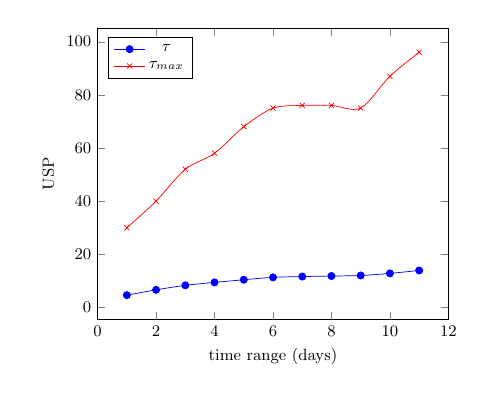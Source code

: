 \tikzstyle{textstyle}=[font=\fontsize{9}{9}\selectfont]
\begin{tikzpicture}[textstyle, scale=0.65]
    \begin{axis}[
        xlabel={time range (days)},
        ylabel={USP},
		legend pos=north west
        ]
        
    \addplot[smooth,mark=*,blue] plot coordinates {
        (1,4.6)
        (2,6.6)
        (3,8.3)
        (4,9.4)
        (5,10.4)
        (6,11.3)
        (7,11.6)
        (8,11.8)
        (9,12.0)
        (10,12.8)
        (11,13.9)
    };
    \addlegendentry{$\tau$}

    \addplot[smooth,color=red,mark=x] plot coordinates {
		(1,30)
        (2,40)
        (3,52)
        (4,58)
        (5,68)
        (6,75)
        (7,76)
        (8,76)
        (9,75)
        (10,87)
        (11,96)
    };
    \addlegendentry{$\tau_{max}$}
    
    \end{axis}
\end{tikzpicture}